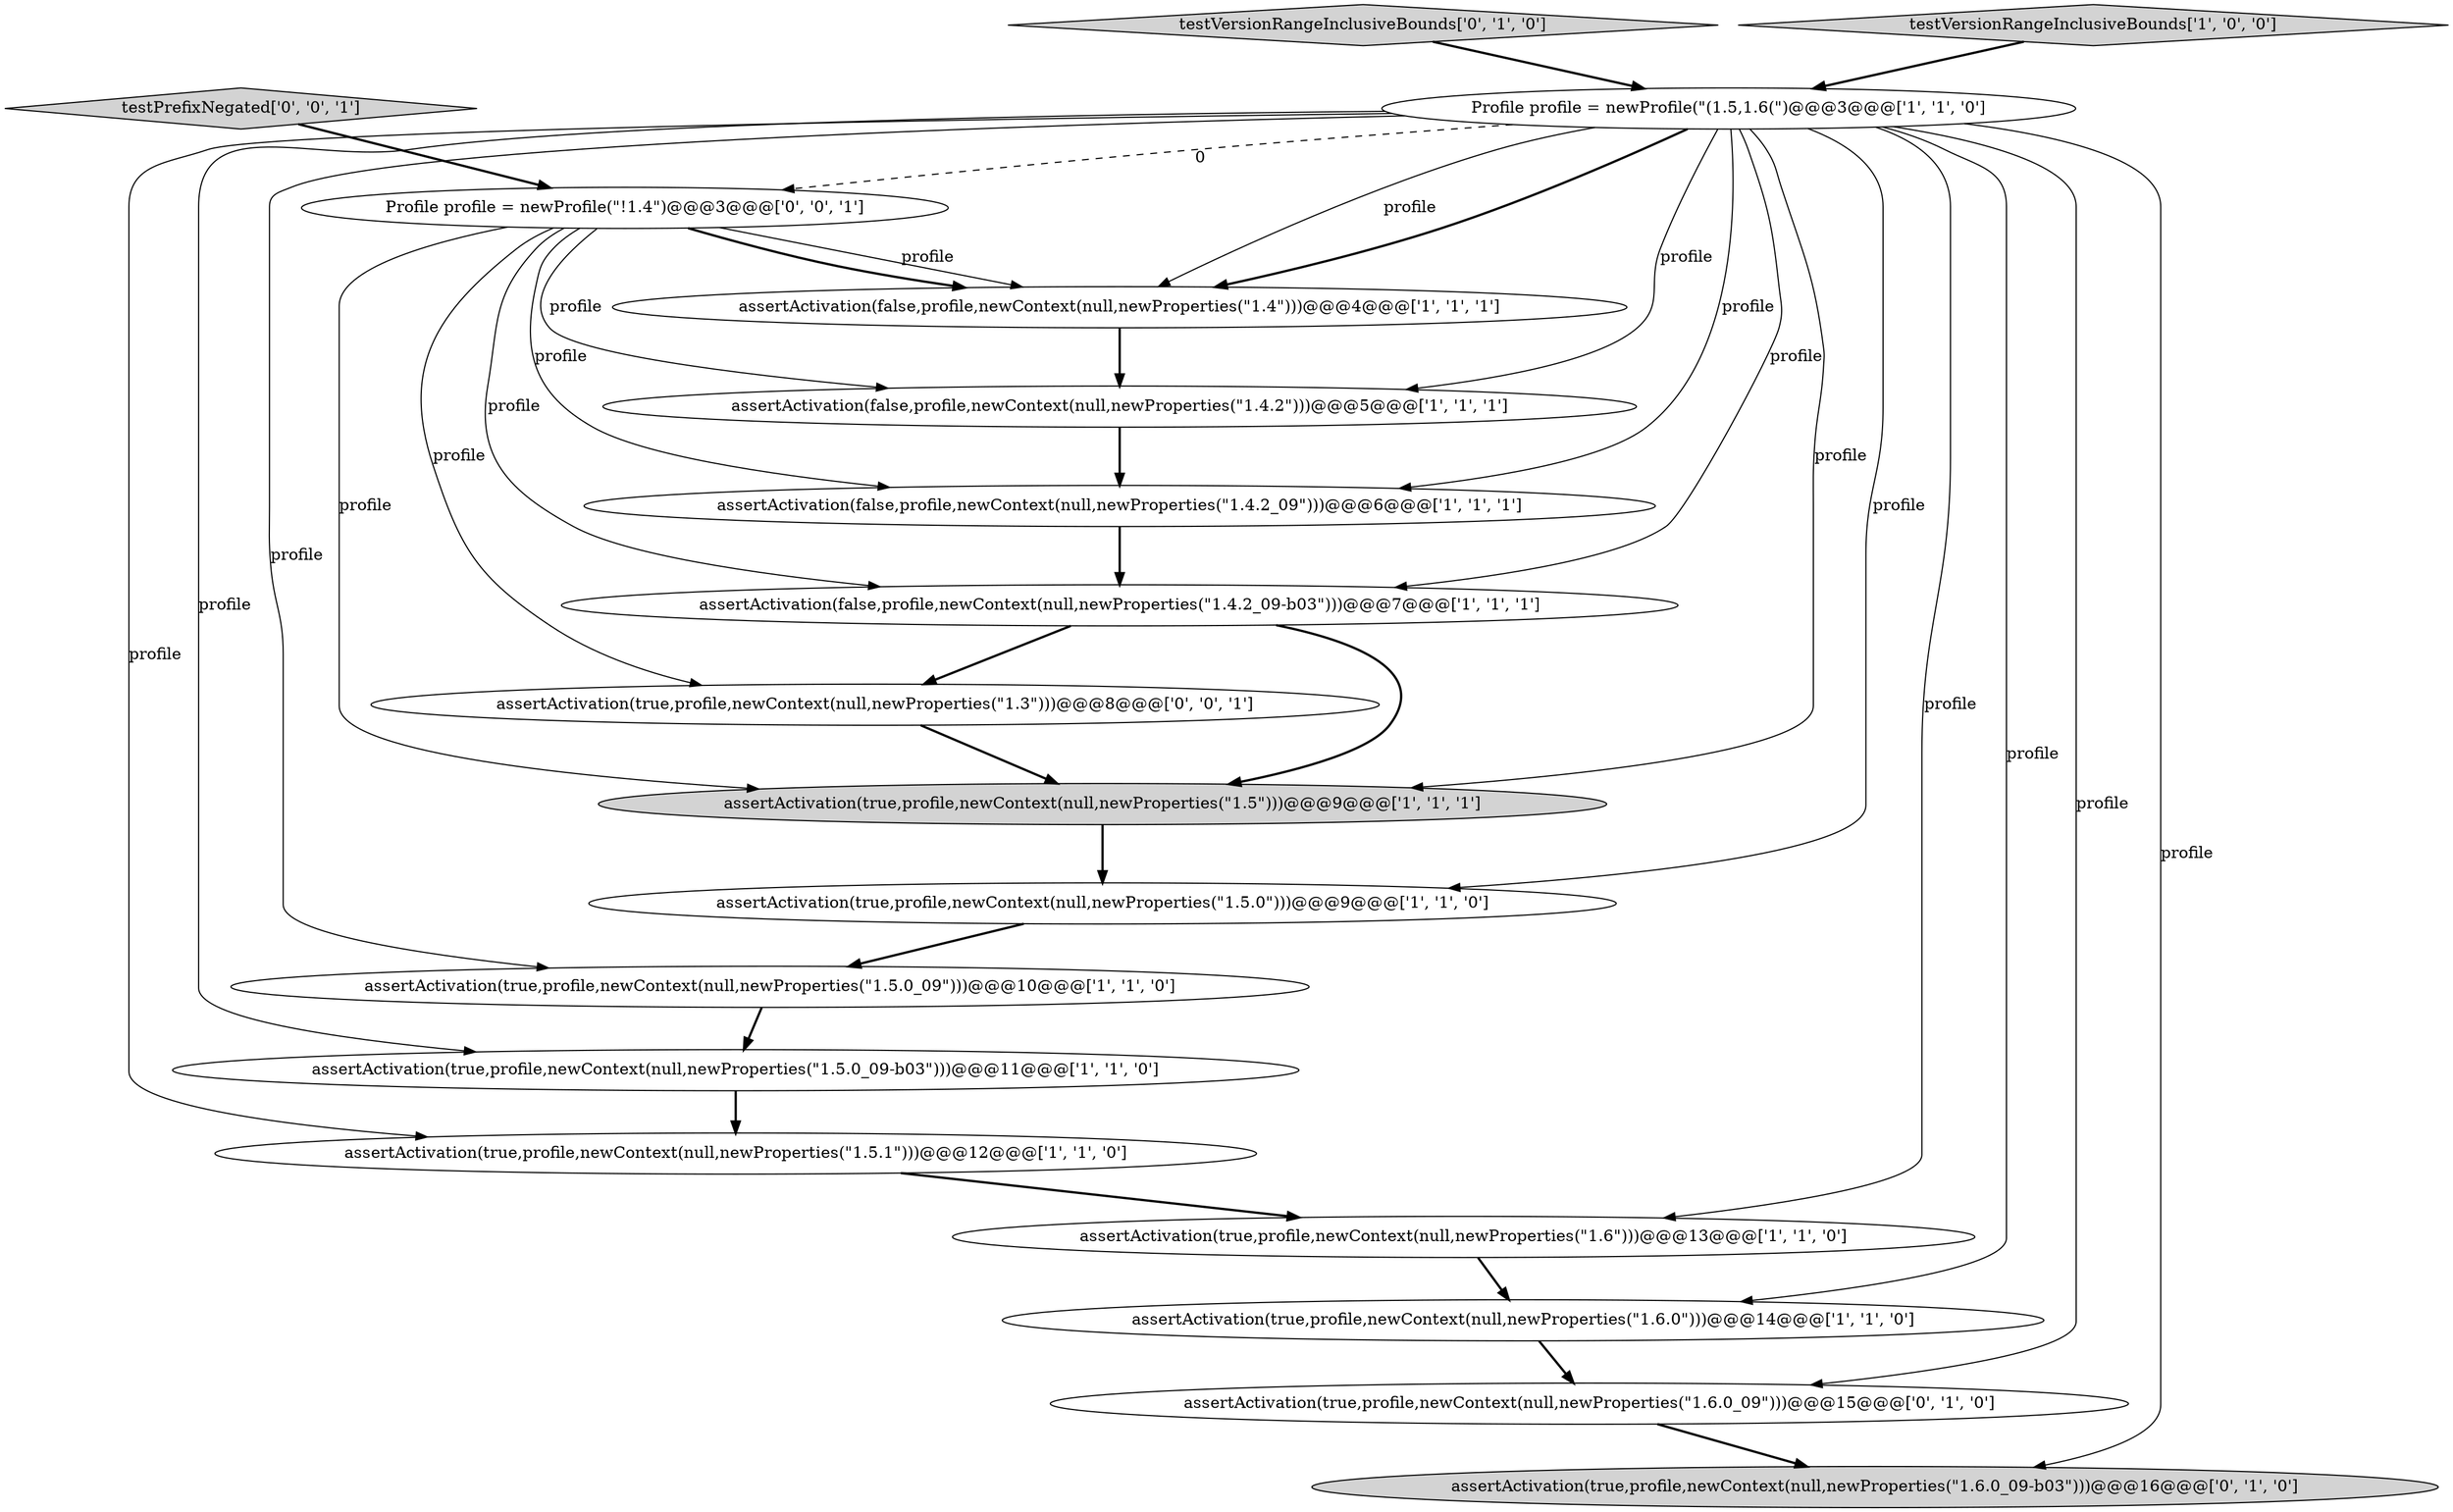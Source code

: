 digraph {
14 [style = filled, label = "assertActivation(true,profile,newContext(null,newProperties(\"1.6.0_09-b03\")))@@@16@@@['0', '1', '0']", fillcolor = lightgray, shape = ellipse image = "AAA1AAABBB2BBB"];
2 [style = filled, label = "assertActivation(false,profile,newContext(null,newProperties(\"1.4.2_09\")))@@@6@@@['1', '1', '1']", fillcolor = white, shape = ellipse image = "AAA0AAABBB1BBB"];
15 [style = filled, label = "testVersionRangeInclusiveBounds['0', '1', '0']", fillcolor = lightgray, shape = diamond image = "AAA0AAABBB2BBB"];
6 [style = filled, label = "assertActivation(true,profile,newContext(null,newProperties(\"1.5.0_09\")))@@@10@@@['1', '1', '0']", fillcolor = white, shape = ellipse image = "AAA0AAABBB1BBB"];
0 [style = filled, label = "assertActivation(true,profile,newContext(null,newProperties(\"1.6\")))@@@13@@@['1', '1', '0']", fillcolor = white, shape = ellipse image = "AAA0AAABBB1BBB"];
1 [style = filled, label = "testVersionRangeInclusiveBounds['1', '0', '0']", fillcolor = lightgray, shape = diamond image = "AAA0AAABBB1BBB"];
9 [style = filled, label = "assertActivation(true,profile,newContext(null,newProperties(\"1.5.0\")))@@@9@@@['1', '1', '0']", fillcolor = white, shape = ellipse image = "AAA0AAABBB1BBB"];
11 [style = filled, label = "assertActivation(true,profile,newContext(null,newProperties(\"1.5.0_09-b03\")))@@@11@@@['1', '1', '0']", fillcolor = white, shape = ellipse image = "AAA0AAABBB1BBB"];
12 [style = filled, label = "assertActivation(true,profile,newContext(null,newProperties(\"1.5\")))@@@9@@@['1', '1', '1']", fillcolor = lightgray, shape = ellipse image = "AAA0AAABBB1BBB"];
10 [style = filled, label = "assertActivation(false,profile,newContext(null,newProperties(\"1.4.2\")))@@@5@@@['1', '1', '1']", fillcolor = white, shape = ellipse image = "AAA0AAABBB1BBB"];
4 [style = filled, label = "assertActivation(false,profile,newContext(null,newProperties(\"1.4.2_09-b03\")))@@@7@@@['1', '1', '1']", fillcolor = white, shape = ellipse image = "AAA0AAABBB1BBB"];
3 [style = filled, label = "assertActivation(true,profile,newContext(null,newProperties(\"1.6.0\")))@@@14@@@['1', '1', '0']", fillcolor = white, shape = ellipse image = "AAA0AAABBB1BBB"];
5 [style = filled, label = "assertActivation(false,profile,newContext(null,newProperties(\"1.4\")))@@@4@@@['1', '1', '1']", fillcolor = white, shape = ellipse image = "AAA0AAABBB1BBB"];
8 [style = filled, label = "assertActivation(true,profile,newContext(null,newProperties(\"1.5.1\")))@@@12@@@['1', '1', '0']", fillcolor = white, shape = ellipse image = "AAA0AAABBB1BBB"];
16 [style = filled, label = "testPrefixNegated['0', '0', '1']", fillcolor = lightgray, shape = diamond image = "AAA0AAABBB3BBB"];
18 [style = filled, label = "Profile profile = newProfile(\"!1.4\")@@@3@@@['0', '0', '1']", fillcolor = white, shape = ellipse image = "AAA0AAABBB3BBB"];
13 [style = filled, label = "assertActivation(true,profile,newContext(null,newProperties(\"1.6.0_09\")))@@@15@@@['0', '1', '0']", fillcolor = white, shape = ellipse image = "AAA1AAABBB2BBB"];
17 [style = filled, label = "assertActivation(true,profile,newContext(null,newProperties(\"1.3\")))@@@8@@@['0', '0', '1']", fillcolor = white, shape = ellipse image = "AAA0AAABBB3BBB"];
7 [style = filled, label = "Profile profile = newProfile(\"(1.5,1.6(\")@@@3@@@['1', '1', '0']", fillcolor = white, shape = ellipse image = "AAA0AAABBB1BBB"];
18->5 [style = solid, label="profile"];
7->18 [style = dashed, label="0"];
10->2 [style = bold, label=""];
2->4 [style = bold, label=""];
18->2 [style = solid, label="profile"];
7->2 [style = solid, label="profile"];
8->0 [style = bold, label=""];
18->4 [style = solid, label="profile"];
7->6 [style = solid, label="profile"];
16->18 [style = bold, label=""];
6->11 [style = bold, label=""];
7->5 [style = solid, label="profile"];
7->8 [style = solid, label="profile"];
18->5 [style = bold, label=""];
17->12 [style = bold, label=""];
4->17 [style = bold, label=""];
0->3 [style = bold, label=""];
15->7 [style = bold, label=""];
5->10 [style = bold, label=""];
3->13 [style = bold, label=""];
9->6 [style = bold, label=""];
7->3 [style = solid, label="profile"];
12->9 [style = bold, label=""];
7->13 [style = solid, label="profile"];
11->8 [style = bold, label=""];
7->0 [style = solid, label="profile"];
7->11 [style = solid, label="profile"];
4->12 [style = bold, label=""];
7->10 [style = solid, label="profile"];
18->10 [style = solid, label="profile"];
7->12 [style = solid, label="profile"];
7->5 [style = bold, label=""];
18->12 [style = solid, label="profile"];
1->7 [style = bold, label=""];
13->14 [style = bold, label=""];
7->4 [style = solid, label="profile"];
18->17 [style = solid, label="profile"];
7->9 [style = solid, label="profile"];
7->14 [style = solid, label="profile"];
}
